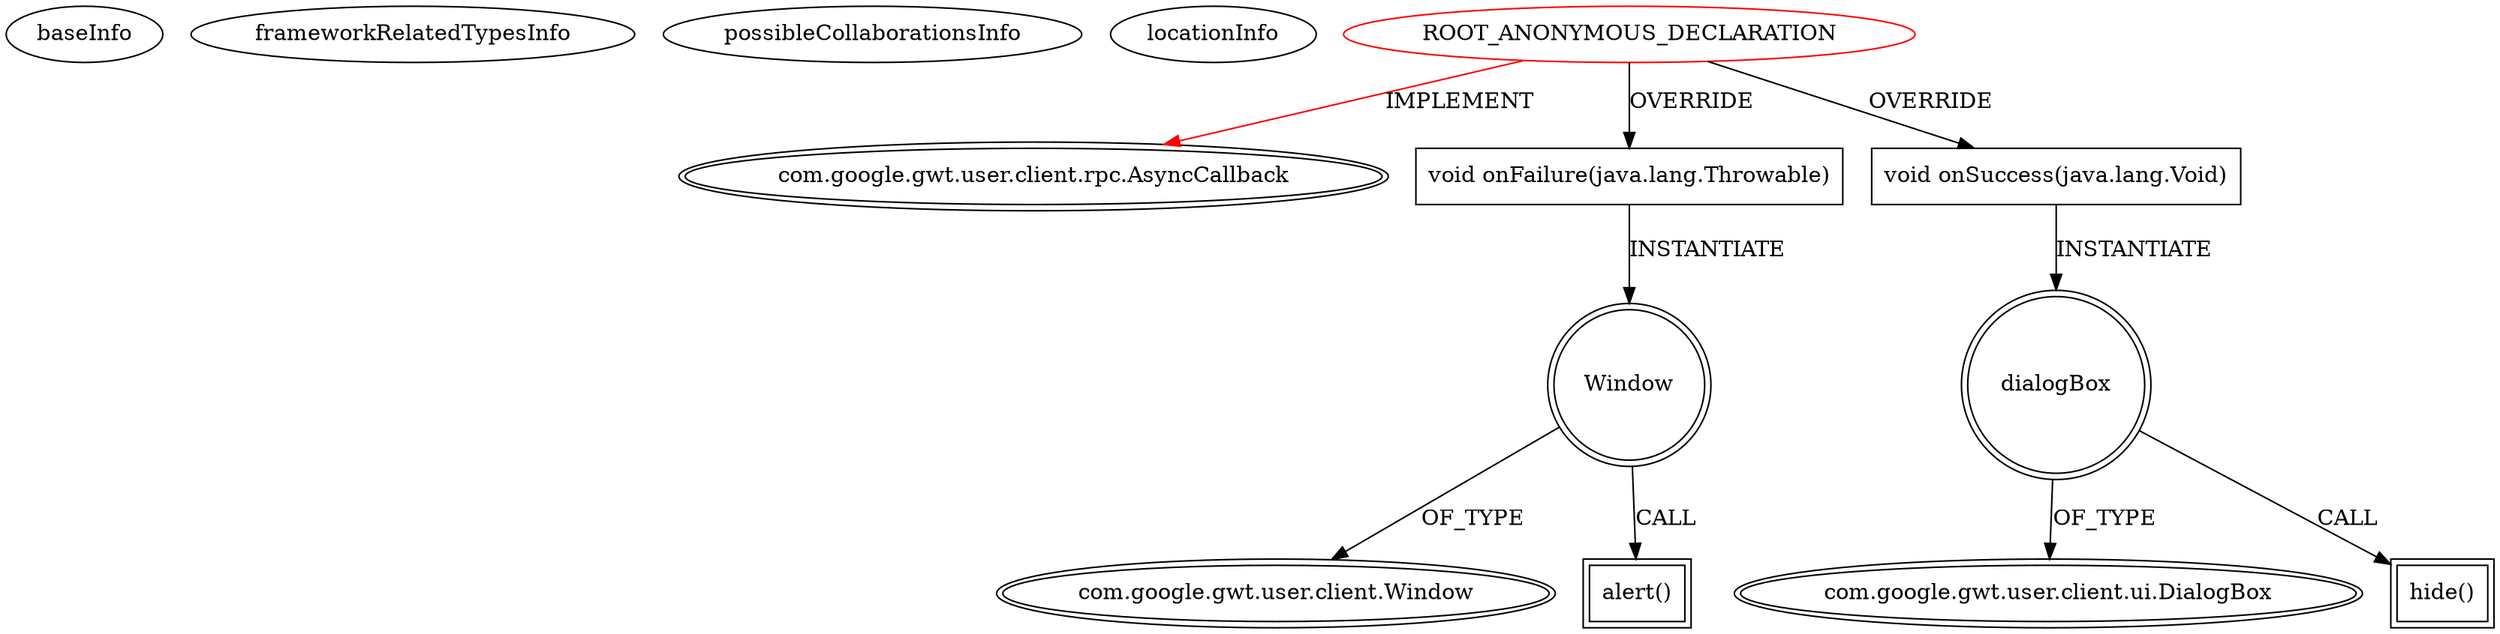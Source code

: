 digraph {
baseInfo[graphId=883,category="extension_graph",isAnonymous=true,possibleRelation=false]
frameworkRelatedTypesInfo[0="com.google.gwt.user.client.rpc.AsyncCallback"]
possibleCollaborationsInfo[]
locationInfo[projectName="bobvash-Resolution-Tracker",filePath="/bobvash-Resolution-Tracker/Resolution-Tracker-master/ResolutionTracker/src/com/bobvash/resolutiontracker/client/ResolutionDayWidget.java",contextSignature="void onClick(com.google.gwt.event.dom.client.ClickEvent)",graphId="883"]
0[label="ROOT_ANONYMOUS_DECLARATION",vertexType="ROOT_ANONYMOUS_DECLARATION",isFrameworkType=false,color=red]
1[label="com.google.gwt.user.client.rpc.AsyncCallback",vertexType="FRAMEWORK_INTERFACE_TYPE",isFrameworkType=true,peripheries=2]
2[label="void onFailure(java.lang.Throwable)",vertexType="OVERRIDING_METHOD_DECLARATION",isFrameworkType=false,shape=box]
3[label="Window",vertexType="VARIABLE_EXPRESION",isFrameworkType=true,peripheries=2,shape=circle]
5[label="com.google.gwt.user.client.Window",vertexType="FRAMEWORK_CLASS_TYPE",isFrameworkType=true,peripheries=2]
4[label="alert()",vertexType="INSIDE_CALL",isFrameworkType=true,peripheries=2,shape=box]
6[label="void onSuccess(java.lang.Void)",vertexType="OVERRIDING_METHOD_DECLARATION",isFrameworkType=false,shape=box]
7[label="dialogBox",vertexType="VARIABLE_EXPRESION",isFrameworkType=true,peripheries=2,shape=circle]
9[label="com.google.gwt.user.client.ui.DialogBox",vertexType="FRAMEWORK_CLASS_TYPE",isFrameworkType=true,peripheries=2]
8[label="hide()",vertexType="INSIDE_CALL",isFrameworkType=true,peripheries=2,shape=box]
0->1[label="IMPLEMENT",color=red]
0->2[label="OVERRIDE"]
2->3[label="INSTANTIATE"]
3->5[label="OF_TYPE"]
3->4[label="CALL"]
0->6[label="OVERRIDE"]
6->7[label="INSTANTIATE"]
7->9[label="OF_TYPE"]
7->8[label="CALL"]
}
